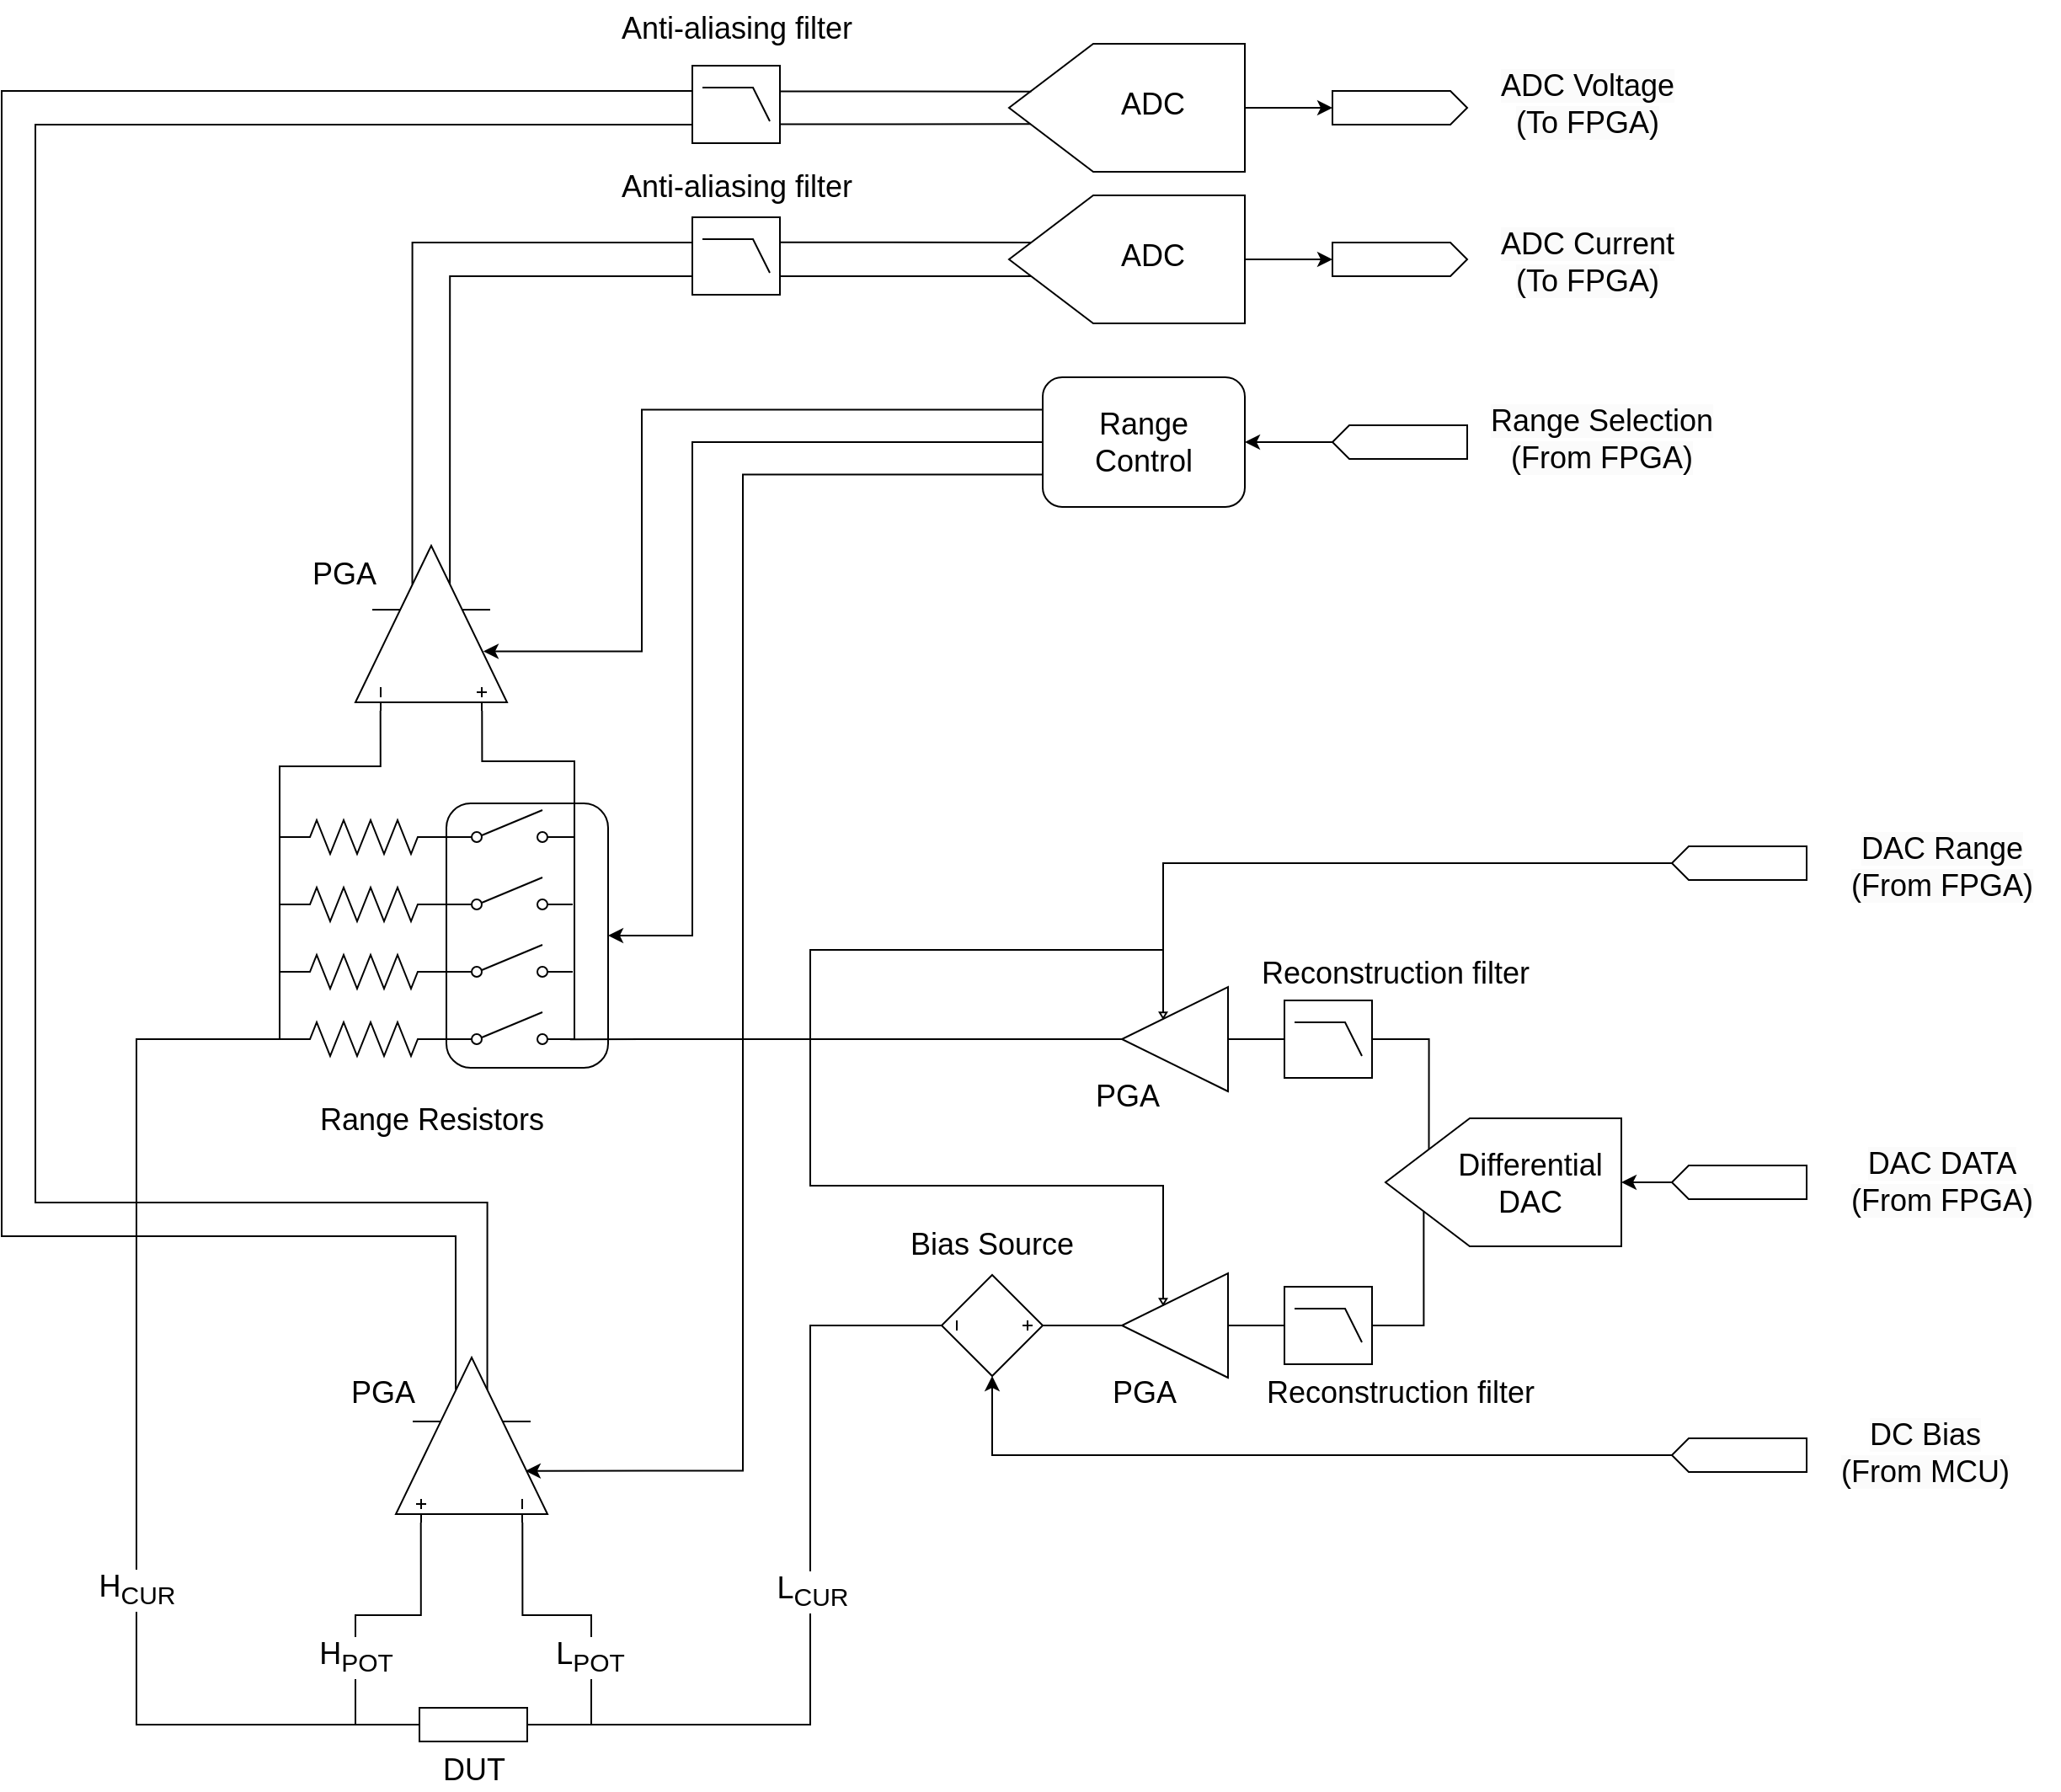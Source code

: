<mxfile version="24.8.0">
  <diagram name="Side-1" id="s_yIKlSNMNsuDeTVrUpv">
    <mxGraphModel dx="1646" dy="1595" grid="1" gridSize="10" guides="1" tooltips="1" connect="1" arrows="1" fold="1" page="1" pageScale="1" pageWidth="827" pageHeight="1169" math="0" shadow="0">
      <root>
        <mxCell id="0" />
        <mxCell id="1" parent="0" />
        <mxCell id="L4X4qG2Bdi_U11OIQOEf-2" value="" style="verticalLabelPosition=bottom;shadow=0;dashed=0;align=center;html=1;verticalAlign=top;shape=mxgraph.electrical.abstract.dac;rotation=-180;" parent="1" vertex="1">
          <mxGeometry x="761.5" y="480" width="140" height="76" as="geometry" />
        </mxCell>
        <mxCell id="L4X4qG2Bdi_U11OIQOEf-3" value="&lt;font style=&quot;font-size: 18px;&quot;&gt;Differential&lt;br&gt;DAC&lt;/font&gt;" style="text;html=1;align=center;verticalAlign=middle;resizable=0;points=[];autosize=1;strokeColor=none;fillColor=none;" parent="1" vertex="1">
          <mxGeometry x="791.5" y="488.75" width="110" height="60" as="geometry" />
        </mxCell>
        <mxCell id="L4X4qG2Bdi_U11OIQOEf-4" value="" style="verticalLabelPosition=bottom;shadow=0;dashed=0;align=center;html=1;verticalAlign=top;shape=mxgraph.electrical.logic_gates.lowpass_filter;" parent="1" vertex="1">
          <mxGeometry x="701.5" y="410" width="52" height="46" as="geometry" />
        </mxCell>
        <mxCell id="L4X4qG2Bdi_U11OIQOEf-5" value="" style="verticalLabelPosition=bottom;shadow=0;dashed=0;align=center;html=1;verticalAlign=top;shape=mxgraph.electrical.logic_gates.lowpass_filter;" parent="1" vertex="1">
          <mxGeometry x="701.5" y="580" width="52" height="46" as="geometry" />
        </mxCell>
        <mxCell id="L4X4qG2Bdi_U11OIQOEf-6" style="edgeStyle=orthogonalEdgeStyle;rounded=0;orthogonalLoop=1;jettySize=auto;html=1;entryX=0.816;entryY=0.758;entryDx=0;entryDy=0;entryPerimeter=0;endArrow=none;endFill=0;" parent="1" source="L4X4qG2Bdi_U11OIQOEf-4" target="L4X4qG2Bdi_U11OIQOEf-2" edge="1">
          <mxGeometry relative="1" as="geometry" />
        </mxCell>
        <mxCell id="L4X4qG2Bdi_U11OIQOEf-7" style="edgeStyle=orthogonalEdgeStyle;rounded=0;orthogonalLoop=1;jettySize=auto;html=1;entryX=0.838;entryY=0.273;entryDx=0;entryDy=0;entryPerimeter=0;endArrow=none;endFill=0;" parent="1" source="L4X4qG2Bdi_U11OIQOEf-5" target="L4X4qG2Bdi_U11OIQOEf-2" edge="1">
          <mxGeometry relative="1" as="geometry" />
        </mxCell>
        <mxCell id="L4X4qG2Bdi_U11OIQOEf-9" value="" style="verticalLabelPosition=bottom;shadow=0;dashed=0;align=center;html=1;verticalAlign=top;shape=mxgraph.electrical.abstract.controlled_amplifier;direction=west;" parent="1" vertex="1">
          <mxGeometry x="601.5" y="402" width="70" height="62" as="geometry" />
        </mxCell>
        <mxCell id="L4X4qG2Bdi_U11OIQOEf-14" style="edgeStyle=orthogonalEdgeStyle;rounded=0;orthogonalLoop=1;jettySize=auto;html=1;exitX=0.6;exitY=0.919;exitDx=0;exitDy=0;exitPerimeter=0;entryX=0.6;entryY=0.925;entryDx=0;entryDy=0;entryPerimeter=0;endArrow=none;endFill=0;" parent="1" source="L4X4qG2Bdi_U11OIQOEf-10" target="L4X4qG2Bdi_U11OIQOEf-9" edge="1">
          <mxGeometry relative="1" as="geometry">
            <mxPoint x="340" y="490.0" as="targetPoint" />
            <Array as="points">
              <mxPoint x="629" y="520" />
              <mxPoint x="420" y="520" />
              <mxPoint x="420" y="380" />
              <mxPoint x="629" y="380" />
            </Array>
          </mxGeometry>
        </mxCell>
        <mxCell id="L4X4qG2Bdi_U11OIQOEf-10" value="" style="verticalLabelPosition=bottom;shadow=0;dashed=0;align=center;html=1;verticalAlign=top;shape=mxgraph.electrical.abstract.controlled_amplifier;direction=west;" parent="1" vertex="1">
          <mxGeometry x="601.5" y="572" width="70" height="62" as="geometry" />
        </mxCell>
        <mxCell id="L4X4qG2Bdi_U11OIQOEf-11" style="edgeStyle=orthogonalEdgeStyle;rounded=0;orthogonalLoop=1;jettySize=auto;html=1;entryX=0;entryY=0.5;entryDx=0;entryDy=0;entryPerimeter=0;endArrow=none;endFill=0;" parent="1" source="L4X4qG2Bdi_U11OIQOEf-10" target="L4X4qG2Bdi_U11OIQOEf-5" edge="1">
          <mxGeometry relative="1" as="geometry" />
        </mxCell>
        <mxCell id="L4X4qG2Bdi_U11OIQOEf-12" style="edgeStyle=orthogonalEdgeStyle;rounded=0;orthogonalLoop=1;jettySize=auto;html=1;entryX=0;entryY=0.5;entryDx=0;entryDy=0;entryPerimeter=0;endArrow=none;endFill=0;" parent="1" source="L4X4qG2Bdi_U11OIQOEf-9" target="L4X4qG2Bdi_U11OIQOEf-4" edge="1">
          <mxGeometry relative="1" as="geometry" />
        </mxCell>
        <mxCell id="L4X4qG2Bdi_U11OIQOEf-26" style="edgeStyle=orthogonalEdgeStyle;rounded=0;orthogonalLoop=1;jettySize=auto;html=1;exitX=1;exitY=0.8;exitDx=0;exitDy=0;entryX=1;entryY=0.8;entryDx=0;entryDy=0;endArrow=none;endFill=0;" parent="1" source="L4X4qG2Bdi_U11OIQOEf-15" target="L4X4qG2Bdi_U11OIQOEf-25" edge="1">
          <mxGeometry relative="1" as="geometry">
            <Array as="points">
              <mxPoint x="280" y="313" />
              <mxPoint x="280" y="433" />
            </Array>
          </mxGeometry>
        </mxCell>
        <mxCell id="L4X4qG2Bdi_U11OIQOEf-15" value="" style="html=1;shape=mxgraph.electrical.electro-mechanical.singleSwitch;aspect=fixed;elSwitchState=off;" parent="1" vertex="1">
          <mxGeometry x="204" y="297" width="75" height="20" as="geometry" />
        </mxCell>
        <mxCell id="L4X4qG2Bdi_U11OIQOEf-16" value="" style="pointerEvents=1;verticalLabelPosition=bottom;shadow=0;dashed=0;align=center;html=1;verticalAlign=top;shape=mxgraph.electrical.resistors.resistor_2;" parent="1" vertex="1">
          <mxGeometry x="105" y="383" width="100" height="20" as="geometry" />
        </mxCell>
        <mxCell id="L4X4qG2Bdi_U11OIQOEf-17" value="" style="pointerEvents=1;verticalLabelPosition=bottom;shadow=0;dashed=0;align=center;html=1;verticalAlign=top;shape=mxgraph.electrical.resistors.resistor_2;" parent="1" vertex="1">
          <mxGeometry x="105" y="423" width="100" height="20" as="geometry" />
        </mxCell>
        <mxCell id="L4X4qG2Bdi_U11OIQOEf-18" value="" style="pointerEvents=1;verticalLabelPosition=bottom;shadow=0;dashed=0;align=center;html=1;verticalAlign=top;shape=mxgraph.electrical.resistors.resistor_2;" parent="1" vertex="1">
          <mxGeometry x="105" y="343" width="100" height="20" as="geometry" />
        </mxCell>
        <mxCell id="L4X4qG2Bdi_U11OIQOEf-19" value="" style="pointerEvents=1;verticalLabelPosition=bottom;shadow=0;dashed=0;align=center;html=1;verticalAlign=top;shape=mxgraph.electrical.resistors.resistor_2;" parent="1" vertex="1">
          <mxGeometry x="105" y="303" width="100" height="20" as="geometry" />
        </mxCell>
        <mxCell id="L4X4qG2Bdi_U11OIQOEf-21" value="" style="html=1;shape=mxgraph.electrical.electro-mechanical.singleSwitch;aspect=fixed;elSwitchState=off;" parent="1" vertex="1">
          <mxGeometry x="204" y="337" width="75" height="20" as="geometry" />
        </mxCell>
        <mxCell id="L4X4qG2Bdi_U11OIQOEf-24" value="" style="html=1;shape=mxgraph.electrical.electro-mechanical.singleSwitch;aspect=fixed;elSwitchState=off;" parent="1" vertex="1">
          <mxGeometry x="204" y="377" width="75" height="20" as="geometry" />
        </mxCell>
        <mxCell id="L4X4qG2Bdi_U11OIQOEf-25" value="" style="html=1;shape=mxgraph.electrical.electro-mechanical.singleSwitch;aspect=fixed;elSwitchState=off;" parent="1" vertex="1">
          <mxGeometry x="204" y="417" width="75" height="20" as="geometry" />
        </mxCell>
        <mxCell id="L4X4qG2Bdi_U11OIQOEf-31" style="edgeStyle=orthogonalEdgeStyle;rounded=0;orthogonalLoop=1;jettySize=auto;html=1;exitX=0;exitY=0.5;exitDx=0;exitDy=0;exitPerimeter=0;entryX=0;entryY=0.5;entryDx=0;entryDy=0;entryPerimeter=0;endArrow=none;endFill=0;" parent="1" source="L4X4qG2Bdi_U11OIQOEf-19" target="L4X4qG2Bdi_U11OIQOEf-17" edge="1">
          <mxGeometry relative="1" as="geometry">
            <Array as="points">
              <mxPoint x="105" y="373" />
              <mxPoint x="105" y="373" />
            </Array>
          </mxGeometry>
        </mxCell>
        <mxCell id="L4X4qG2Bdi_U11OIQOEf-33" style="edgeStyle=orthogonalEdgeStyle;rounded=0;orthogonalLoop=1;jettySize=auto;html=1;entryX=0.979;entryY=0.804;entryDx=0;entryDy=0;entryPerimeter=0;endArrow=none;endFill=0;" parent="1" source="L4X4qG2Bdi_U11OIQOEf-9" target="L4X4qG2Bdi_U11OIQOEf-25" edge="1">
          <mxGeometry relative="1" as="geometry" />
        </mxCell>
        <mxCell id="L4X4qG2Bdi_U11OIQOEf-35" style="edgeStyle=orthogonalEdgeStyle;rounded=0;orthogonalLoop=1;jettySize=auto;html=1;exitX=0;exitY=0.835;exitDx=0;exitDy=0;exitPerimeter=0;entryX=1;entryY=0.8;entryDx=0;entryDy=0;endArrow=none;endFill=0;" parent="1" source="L4X4qG2Bdi_U11OIQOEf-34" target="L4X4qG2Bdi_U11OIQOEf-15" edge="1">
          <mxGeometry relative="1" as="geometry">
            <Array as="points">
              <mxPoint x="225" y="268" />
              <mxPoint x="280" y="268" />
              <mxPoint x="280" y="313" />
            </Array>
          </mxGeometry>
        </mxCell>
        <mxCell id="L4X4qG2Bdi_U11OIQOEf-34" value="" style="verticalLabelPosition=bottom;shadow=0;dashed=0;align=center;html=1;verticalAlign=top;shape=mxgraph.electrical.abstract.operational_amp_1;direction=north;" parent="1" vertex="1">
          <mxGeometry x="150" y="140" width="90" height="98" as="geometry" />
        </mxCell>
        <mxCell id="L4X4qG2Bdi_U11OIQOEf-36" style="edgeStyle=orthogonalEdgeStyle;rounded=0;orthogonalLoop=1;jettySize=auto;html=1;exitX=0;exitY=0.165;exitDx=0;exitDy=0;exitPerimeter=0;entryX=0;entryY=0.5;entryDx=0;entryDy=0;entryPerimeter=0;endArrow=none;endFill=0;" parent="1" source="L4X4qG2Bdi_U11OIQOEf-34" target="L4X4qG2Bdi_U11OIQOEf-19" edge="1">
          <mxGeometry relative="1" as="geometry">
            <Array as="points">
              <mxPoint x="165" y="271" />
              <mxPoint x="105" y="271" />
            </Array>
          </mxGeometry>
        </mxCell>
        <mxCell id="L4X4qG2Bdi_U11OIQOEf-39" value="&lt;font style=&quot;font-size: 18px;&quot;&gt;DUT&lt;/font&gt;" style="pointerEvents=1;verticalLabelPosition=bottom;shadow=0;dashed=0;align=center;html=1;verticalAlign=top;shape=mxgraph.electrical.resistors.resistor_1;" parent="1" vertex="1">
          <mxGeometry x="170" y="830" width="100" height="20" as="geometry" />
        </mxCell>
        <mxCell id="L4X4qG2Bdi_U11OIQOEf-40" style="edgeStyle=orthogonalEdgeStyle;rounded=0;orthogonalLoop=1;jettySize=auto;html=1;entryX=1;entryY=0.5;entryDx=0;entryDy=0;entryPerimeter=0;endArrow=none;endFill=0;exitX=0.5;exitY=1;exitDx=0;exitDy=0;exitPerimeter=0;" parent="1" source="L4X4qG2Bdi_U11OIQOEf-84" target="L4X4qG2Bdi_U11OIQOEf-39" edge="1">
          <mxGeometry relative="1" as="geometry">
            <mxPoint x="430" y="603" as="sourcePoint" />
            <Array as="points">
              <mxPoint x="420" y="603" />
              <mxPoint x="420" y="840" />
            </Array>
          </mxGeometry>
        </mxCell>
        <mxCell id="L4X4qG2Bdi_U11OIQOEf-42" value="&lt;font style=&quot;font-size: 18px;&quot;&gt;L&lt;sub&gt;CUR&lt;/sub&gt;&lt;/font&gt;" style="edgeLabel;html=1;align=center;verticalAlign=middle;resizable=0;points=[];" parent="L4X4qG2Bdi_U11OIQOEf-40" vertex="1" connectable="0">
          <mxGeometry x="-0.185" y="1" relative="1" as="geometry">
            <mxPoint y="46" as="offset" />
          </mxGeometry>
        </mxCell>
        <mxCell id="L4X4qG2Bdi_U11OIQOEf-41" style="edgeStyle=orthogonalEdgeStyle;rounded=0;orthogonalLoop=1;jettySize=auto;html=1;entryX=0;entryY=0.5;entryDx=0;entryDy=0;entryPerimeter=0;endArrow=none;endFill=0;" parent="1" source="L4X4qG2Bdi_U11OIQOEf-17" target="L4X4qG2Bdi_U11OIQOEf-39" edge="1">
          <mxGeometry relative="1" as="geometry">
            <Array as="points">
              <mxPoint x="20" y="433" />
              <mxPoint x="20" y="840" />
            </Array>
          </mxGeometry>
        </mxCell>
        <mxCell id="L4X4qG2Bdi_U11OIQOEf-43" value="&lt;font style=&quot;font-size: 18px;&quot;&gt;H&lt;sub&gt;CUR&lt;/sub&gt;&lt;/font&gt;" style="edgeLabel;html=1;align=center;verticalAlign=middle;resizable=0;points=[];" parent="L4X4qG2Bdi_U11OIQOEf-41" vertex="1" connectable="0">
          <mxGeometry x="0.053" relative="1" as="geometry">
            <mxPoint y="74" as="offset" />
          </mxGeometry>
        </mxCell>
        <mxCell id="RZElUII5Cmr6FqrbFvTH-21" style="edgeStyle=orthogonalEdgeStyle;rounded=0;orthogonalLoop=1;jettySize=auto;html=1;exitX=0.804;exitY=0.397;exitDx=0;exitDy=0;exitPerimeter=0;entryX=0;entryY=0.761;entryDx=0;entryDy=0;entryPerimeter=0;endArrow=none;endFill=0;" edge="1" parent="1" source="L4X4qG2Bdi_U11OIQOEf-44" target="RZElUII5Cmr6FqrbFvTH-5">
          <mxGeometry relative="1" as="geometry">
            <mxPoint x="230" y="580" as="targetPoint" />
            <mxPoint x="230.002" y="622" as="sourcePoint" />
            <Array as="points">
              <mxPoint x="228" y="530" />
              <mxPoint x="-40" y="530" />
              <mxPoint x="-40" y="-110" />
            </Array>
          </mxGeometry>
        </mxCell>
        <mxCell id="L4X4qG2Bdi_U11OIQOEf-44" value="" style="verticalLabelPosition=bottom;shadow=0;dashed=0;align=center;html=1;verticalAlign=top;shape=mxgraph.electrical.abstract.operational_amp_1;direction=east;rotation=-90;flipV=1;" parent="1" vertex="1">
          <mxGeometry x="170" y="626" width="98" height="90" as="geometry" />
        </mxCell>
        <mxCell id="L4X4qG2Bdi_U11OIQOEf-45" style="edgeStyle=orthogonalEdgeStyle;rounded=0;orthogonalLoop=1;jettySize=auto;html=1;exitX=0;exitY=0.165;exitDx=0;exitDy=0;exitPerimeter=0;entryX=1;entryY=0.5;entryDx=0;entryDy=0;entryPerimeter=0;endArrow=none;endFill=0;" parent="1" source="L4X4qG2Bdi_U11OIQOEf-44" target="L4X4qG2Bdi_U11OIQOEf-39" edge="1">
          <mxGeometry relative="1" as="geometry" />
        </mxCell>
        <mxCell id="L4X4qG2Bdi_U11OIQOEf-47" value="&lt;font style=&quot;font-size: 18px;&quot;&gt;L&lt;sub&gt;POT&lt;/sub&gt;&lt;/font&gt;" style="edgeLabel;html=1;align=center;verticalAlign=middle;resizable=0;points=[];" parent="L4X4qG2Bdi_U11OIQOEf-45" vertex="1" connectable="0">
          <mxGeometry x="0.409" y="-1" relative="1" as="geometry">
            <mxPoint y="-7" as="offset" />
          </mxGeometry>
        </mxCell>
        <mxCell id="L4X4qG2Bdi_U11OIQOEf-46" style="edgeStyle=orthogonalEdgeStyle;rounded=0;orthogonalLoop=1;jettySize=auto;html=1;exitX=0;exitY=0.835;exitDx=0;exitDy=0;exitPerimeter=0;entryX=0;entryY=0.5;entryDx=0;entryDy=0;entryPerimeter=0;endArrow=none;endFill=0;" parent="1" source="L4X4qG2Bdi_U11OIQOEf-44" target="L4X4qG2Bdi_U11OIQOEf-39" edge="1">
          <mxGeometry relative="1" as="geometry" />
        </mxCell>
        <mxCell id="L4X4qG2Bdi_U11OIQOEf-49" value="&lt;font style=&quot;font-size: 18px;&quot;&gt;H&lt;sub&gt;POT&lt;/sub&gt;&lt;/font&gt;" style="edgeLabel;html=1;align=center;verticalAlign=middle;resizable=0;points=[];" parent="L4X4qG2Bdi_U11OIQOEf-46" vertex="1" connectable="0">
          <mxGeometry x="0.364" y="-1" relative="1" as="geometry">
            <mxPoint x="1" y="-3" as="offset" />
          </mxGeometry>
        </mxCell>
        <mxCell id="L4X4qG2Bdi_U11OIQOEf-51" style="edgeStyle=orthogonalEdgeStyle;rounded=0;orthogonalLoop=1;jettySize=auto;html=1;entryX=0.6;entryY=0.95;entryDx=0;entryDy=0;entryPerimeter=0;endArrow=none;endFill=0;exitX=0.5;exitY=1;exitDx=0;exitDy=0;" parent="1" source="L4X4qG2Bdi_U11OIQOEf-81" target="L4X4qG2Bdi_U11OIQOEf-9" edge="1">
          <mxGeometry relative="1" as="geometry">
            <mxPoint x="621.5" y="390" as="targetPoint" />
            <mxPoint x="629.5" y="317" as="sourcePoint" />
          </mxGeometry>
        </mxCell>
        <mxCell id="L4X4qG2Bdi_U11OIQOEf-73" style="edgeStyle=orthogonalEdgeStyle;rounded=0;orthogonalLoop=1;jettySize=auto;html=1;entryX=0.5;entryY=0;entryDx=0;entryDy=0;" parent="1" source="L4X4qG2Bdi_U11OIQOEf-53" target="L4X4qG2Bdi_U11OIQOEf-71" edge="1">
          <mxGeometry relative="1" as="geometry" />
        </mxCell>
        <mxCell id="L4X4qG2Bdi_U11OIQOEf-53" value="" style="verticalLabelPosition=bottom;shadow=0;dashed=0;align=center;html=1;verticalAlign=top;shape=mxgraph.electrical.abstract.dac;rotation=-180;" parent="1" vertex="1">
          <mxGeometry x="538" y="-68" width="140" height="76" as="geometry" />
        </mxCell>
        <mxCell id="L4X4qG2Bdi_U11OIQOEf-74" style="edgeStyle=orthogonalEdgeStyle;rounded=0;orthogonalLoop=1;jettySize=auto;html=1;entryX=0.5;entryY=0;entryDx=0;entryDy=0;" parent="1" source="L4X4qG2Bdi_U11OIQOEf-56" target="L4X4qG2Bdi_U11OIQOEf-72" edge="1">
          <mxGeometry relative="1" as="geometry" />
        </mxCell>
        <mxCell id="L4X4qG2Bdi_U11OIQOEf-56" value="" style="verticalLabelPosition=bottom;shadow=0;dashed=0;align=center;html=1;verticalAlign=top;shape=mxgraph.electrical.abstract.dac;rotation=-180;" parent="1" vertex="1">
          <mxGeometry x="538" y="-158" width="140" height="76" as="geometry" />
        </mxCell>
        <mxCell id="L4X4qG2Bdi_U11OIQOEf-57" value="" style="rounded=1;whiteSpace=wrap;html=1;direction=south;fillColor=none;" parent="1" vertex="1">
          <mxGeometry x="204" y="293" width="96" height="157" as="geometry" />
        </mxCell>
        <mxCell id="L4X4qG2Bdi_U11OIQOEf-59" style="edgeStyle=orthogonalEdgeStyle;rounded=0;orthogonalLoop=1;jettySize=auto;html=1;endArrow=none;endFill=0;exitX=0.805;exitY=0.605;exitDx=0;exitDy=0;exitPerimeter=0;entryX=0;entryY=0.326;entryDx=0;entryDy=0;entryPerimeter=0;" parent="1" source="L4X4qG2Bdi_U11OIQOEf-44" target="RZElUII5Cmr6FqrbFvTH-5" edge="1">
          <mxGeometry relative="1" as="geometry">
            <Array as="points">
              <mxPoint x="210" y="550" />
              <mxPoint x="-60" y="550" />
              <mxPoint x="-60" y="-130" />
            </Array>
            <mxPoint x="200" y="620" as="sourcePoint" />
            <mxPoint x="320" y="-130" as="targetPoint" />
          </mxGeometry>
        </mxCell>
        <mxCell id="L4X4qG2Bdi_U11OIQOEf-60" value="&lt;span style=&quot;font-size: 18px;&quot;&gt;ADC&lt;/span&gt;" style="text;html=1;align=center;verticalAlign=middle;resizable=0;points=[];autosize=1;strokeColor=none;fillColor=none;" parent="1" vertex="1">
          <mxGeometry x="593" y="-142" width="60" height="40" as="geometry" />
        </mxCell>
        <mxCell id="L4X4qG2Bdi_U11OIQOEf-61" value="&lt;span style=&quot;font-size: 18px;&quot;&gt;ADC&lt;/span&gt;" style="text;html=1;align=center;verticalAlign=middle;resizable=0;points=[];autosize=1;strokeColor=none;fillColor=none;" parent="1" vertex="1">
          <mxGeometry x="593" y="-52" width="60" height="40" as="geometry" />
        </mxCell>
        <mxCell id="L4X4qG2Bdi_U11OIQOEf-63" style="edgeStyle=orthogonalEdgeStyle;rounded=0;orthogonalLoop=1;jettySize=auto;html=1;entryX=0.36;entryY=0.844;entryDx=0;entryDy=0;exitX=0;exitY=0.25;exitDx=0;exitDy=0;entryPerimeter=0;" parent="1" source="L4X4qG2Bdi_U11OIQOEf-62" target="L4X4qG2Bdi_U11OIQOEf-34" edge="1">
          <mxGeometry relative="1" as="geometry">
            <Array as="points">
              <mxPoint x="320" y="59" />
              <mxPoint x="320" y="203" />
            </Array>
          </mxGeometry>
        </mxCell>
        <mxCell id="L4X4qG2Bdi_U11OIQOEf-65" style="edgeStyle=orthogonalEdgeStyle;rounded=0;orthogonalLoop=1;jettySize=auto;html=1;exitX=0;exitY=0.5;exitDx=0;exitDy=0;entryX=0.5;entryY=0;entryDx=0;entryDy=0;" parent="1" source="L4X4qG2Bdi_U11OIQOEf-62" target="L4X4qG2Bdi_U11OIQOEf-57" edge="1">
          <mxGeometry relative="1" as="geometry">
            <Array as="points">
              <mxPoint x="350" y="78" />
              <mxPoint x="350" y="372" />
            </Array>
          </mxGeometry>
        </mxCell>
        <mxCell id="L4X4qG2Bdi_U11OIQOEf-66" style="edgeStyle=orthogonalEdgeStyle;rounded=0;orthogonalLoop=1;jettySize=auto;html=1;exitX=0;exitY=0.75;exitDx=0;exitDy=0;entryX=0.313;entryY=0.145;entryDx=0;entryDy=0;entryPerimeter=0;" parent="1" source="L4X4qG2Bdi_U11OIQOEf-62" target="L4X4qG2Bdi_U11OIQOEf-44" edge="1">
          <mxGeometry relative="1" as="geometry">
            <mxPoint x="340" y="510" as="targetPoint" />
            <Array as="points">
              <mxPoint x="380" y="98" />
              <mxPoint x="380" y="689" />
            </Array>
          </mxGeometry>
        </mxCell>
        <mxCell id="L4X4qG2Bdi_U11OIQOEf-62" value="&lt;span style=&quot;font-size: 18px;&quot;&gt;Range&lt;br&gt;Control&lt;/span&gt;" style="rounded=1;whiteSpace=wrap;html=1;" parent="1" vertex="1">
          <mxGeometry x="558" y="40" width="120" height="77" as="geometry" />
        </mxCell>
        <mxCell id="L4X4qG2Bdi_U11OIQOEf-70" style="edgeStyle=orthogonalEdgeStyle;rounded=0;orthogonalLoop=1;jettySize=auto;html=1;entryX=1;entryY=0.5;entryDx=0;entryDy=0;" parent="1" source="L4X4qG2Bdi_U11OIQOEf-67" target="L4X4qG2Bdi_U11OIQOEf-62" edge="1">
          <mxGeometry relative="1" as="geometry" />
        </mxCell>
        <mxCell id="L4X4qG2Bdi_U11OIQOEf-67" value="" style="shape=offPageConnector;whiteSpace=wrap;html=1;direction=north;size=0.125;rotation=-180;" parent="1" vertex="1">
          <mxGeometry x="730" y="68.5" width="80" height="20" as="geometry" />
        </mxCell>
        <mxCell id="L4X4qG2Bdi_U11OIQOEf-69" value="&lt;span style=&quot;color: rgb(0, 0, 0); font-family: Helvetica; font-size: 18px; font-style: normal; font-variant-ligatures: normal; font-variant-caps: normal; font-weight: 400; letter-spacing: normal; orphans: 2; text-indent: 0px; text-transform: none; widows: 2; word-spacing: 0px; -webkit-text-stroke-width: 0px; white-space: nowrap; background-color: rgb(251, 251, 251); text-decoration-thickness: initial; text-decoration-style: initial; text-decoration-color: initial; float: none; display: inline !important;&quot;&gt;Range Selection&lt;br&gt;(From FPGA)&lt;/span&gt;" style="text;whiteSpace=wrap;html=1;align=center;" parent="1" vertex="1">
          <mxGeometry x="820" y="49.25" width="140" height="58.5" as="geometry" />
        </mxCell>
        <mxCell id="L4X4qG2Bdi_U11OIQOEf-71" value="" style="shape=offPageConnector;whiteSpace=wrap;html=1;direction=north;size=0.125;rotation=0;" parent="1" vertex="1">
          <mxGeometry x="730" y="-40" width="80" height="20" as="geometry" />
        </mxCell>
        <mxCell id="L4X4qG2Bdi_U11OIQOEf-72" value="" style="shape=offPageConnector;whiteSpace=wrap;html=1;direction=north;size=0.125;rotation=0;" parent="1" vertex="1">
          <mxGeometry x="730" y="-130" width="80" height="20" as="geometry" />
        </mxCell>
        <mxCell id="L4X4qG2Bdi_U11OIQOEf-75" value="&lt;span style=&quot;color: rgb(0, 0, 0); font-family: Helvetica; font-size: 18px; font-style: normal; font-variant-ligatures: normal; font-variant-caps: normal; font-weight: 400; letter-spacing: normal; orphans: 2; text-indent: 0px; text-transform: none; widows: 2; word-spacing: 0px; -webkit-text-stroke-width: 0px; white-space: nowrap; background-color: rgb(251, 251, 251); text-decoration-thickness: initial; text-decoration-style: initial; text-decoration-color: initial; float: none; display: inline !important;&quot;&gt;ADC Voltage&lt;br&gt;(To FPGA)&lt;/span&gt;" style="text;whiteSpace=wrap;html=1;align=center;" parent="1" vertex="1">
          <mxGeometry x="820" y="-150" width="123" height="56" as="geometry" />
        </mxCell>
        <mxCell id="L4X4qG2Bdi_U11OIQOEf-76" value="&lt;span style=&quot;color: rgb(0, 0, 0); font-family: Helvetica; font-size: 18px; font-style: normal; font-variant-ligatures: normal; font-variant-caps: normal; font-weight: 400; letter-spacing: normal; orphans: 2; text-indent: 0px; text-transform: none; widows: 2; word-spacing: 0px; -webkit-text-stroke-width: 0px; white-space: nowrap; background-color: rgb(251, 251, 251); text-decoration-thickness: initial; text-decoration-style: initial; text-decoration-color: initial; float: none; display: inline !important;&quot;&gt;ADC Current&lt;br&gt;(To FPGA)&lt;/span&gt;" style="text;whiteSpace=wrap;html=1;align=center;" parent="1" vertex="1">
          <mxGeometry x="820" y="-56" width="123" height="56" as="geometry" />
        </mxCell>
        <mxCell id="L4X4qG2Bdi_U11OIQOEf-77" value="" style="shape=offPageConnector;whiteSpace=wrap;html=1;direction=north;size=0.125;rotation=-180;" parent="1" vertex="1">
          <mxGeometry x="931.5" y="508" width="80" height="20" as="geometry" />
        </mxCell>
        <mxCell id="L4X4qG2Bdi_U11OIQOEf-78" value="&lt;span style=&quot;color: rgb(0, 0, 0); font-family: Helvetica; font-size: 18px; font-style: normal; font-variant-ligatures: normal; font-variant-caps: normal; font-weight: 400; letter-spacing: normal; orphans: 2; text-indent: 0px; text-transform: none; widows: 2; word-spacing: 0px; -webkit-text-stroke-width: 0px; white-space: nowrap; background-color: rgb(251, 251, 251); text-decoration-thickness: initial; text-decoration-style: initial; text-decoration-color: initial; float: none; display: inline !important;&quot;&gt;DAC DATA&lt;br&gt;(From FPGA)&lt;/span&gt;" style="text;whiteSpace=wrap;html=1;align=center;" parent="1" vertex="1">
          <mxGeometry x="1021.5" y="489.5" width="140" height="58.5" as="geometry" />
        </mxCell>
        <mxCell id="L4X4qG2Bdi_U11OIQOEf-80" style="edgeStyle=orthogonalEdgeStyle;rounded=0;orthogonalLoop=1;jettySize=auto;html=1;entryX=0;entryY=0.5;entryDx=0;entryDy=0;entryPerimeter=0;" parent="1" source="L4X4qG2Bdi_U11OIQOEf-77" target="L4X4qG2Bdi_U11OIQOEf-2" edge="1">
          <mxGeometry relative="1" as="geometry" />
        </mxCell>
        <mxCell id="L4X4qG2Bdi_U11OIQOEf-81" value="" style="shape=offPageConnector;whiteSpace=wrap;html=1;direction=north;size=0.125;rotation=-180;" parent="1" vertex="1">
          <mxGeometry x="931.5" y="318.5" width="80" height="20" as="geometry" />
        </mxCell>
        <mxCell id="L4X4qG2Bdi_U11OIQOEf-82" value="&lt;span style=&quot;color: rgb(0, 0, 0); font-family: Helvetica; font-size: 18px; font-style: normal; font-variant-ligatures: normal; font-variant-caps: normal; font-weight: 400; letter-spacing: normal; orphans: 2; text-indent: 0px; text-transform: none; widows: 2; word-spacing: 0px; -webkit-text-stroke-width: 0px; white-space: nowrap; background-color: rgb(251, 251, 251); text-decoration-thickness: initial; text-decoration-style: initial; text-decoration-color: initial; float: none; display: inline !important;&quot;&gt;DAC Range&lt;br&gt;(From FPGA)&lt;/span&gt;" style="text;whiteSpace=wrap;html=1;align=center;" parent="1" vertex="1">
          <mxGeometry x="1021.5" y="303" width="140" height="58.5" as="geometry" />
        </mxCell>
        <mxCell id="L4X4qG2Bdi_U11OIQOEf-84" value="" style="pointerEvents=1;verticalLabelPosition=bottom;shadow=0;dashed=0;align=center;html=1;verticalAlign=top;shape=mxgraph.electrical.signal_sources.source;aspect=fixed;points=[[0.5,0,0],[1,0.5,0],[0.5,1,0],[0,0.5,0]];elSourceType=dependent;elSignalType=dc3;rotation=90;" parent="1" vertex="1">
          <mxGeometry x="498" y="573" width="60" height="60" as="geometry" />
        </mxCell>
        <mxCell id="L4X4qG2Bdi_U11OIQOEf-85" style="edgeStyle=orthogonalEdgeStyle;rounded=0;orthogonalLoop=1;jettySize=auto;html=1;exitX=0.5;exitY=0;exitDx=0;exitDy=0;exitPerimeter=0;entryX=1;entryY=0.5;entryDx=0;entryDy=0;entryPerimeter=0;endArrow=none;endFill=0;" parent="1" source="L4X4qG2Bdi_U11OIQOEf-84" target="L4X4qG2Bdi_U11OIQOEf-10" edge="1">
          <mxGeometry relative="1" as="geometry" />
        </mxCell>
        <mxCell id="L4X4qG2Bdi_U11OIQOEf-86" value="" style="shape=offPageConnector;whiteSpace=wrap;html=1;direction=north;size=0.125;rotation=-180;" parent="1" vertex="1">
          <mxGeometry x="931.5" y="670" width="80" height="20" as="geometry" />
        </mxCell>
        <mxCell id="L4X4qG2Bdi_U11OIQOEf-87" value="&lt;span style=&quot;color: rgb(0, 0, 0); font-family: Helvetica; font-size: 18px; font-style: normal; font-variant-ligatures: normal; font-variant-caps: normal; font-weight: 400; letter-spacing: normal; orphans: 2; text-indent: 0px; text-transform: none; widows: 2; word-spacing: 0px; -webkit-text-stroke-width: 0px; white-space: nowrap; background-color: rgb(251, 251, 251); text-decoration-thickness: initial; text-decoration-style: initial; text-decoration-color: initial; float: none; display: inline !important;&quot;&gt;DC Bias&lt;br&gt;(From MCU)&lt;/span&gt;" style="text;whiteSpace=wrap;html=1;align=center;" parent="1" vertex="1">
          <mxGeometry x="1011.5" y="650.75" width="140" height="58.5" as="geometry" />
        </mxCell>
        <mxCell id="L4X4qG2Bdi_U11OIQOEf-88" style="edgeStyle=orthogonalEdgeStyle;rounded=0;orthogonalLoop=1;jettySize=auto;html=1;entryX=1;entryY=0.5;entryDx=0;entryDy=0;entryPerimeter=0;" parent="1" source="L4X4qG2Bdi_U11OIQOEf-86" target="L4X4qG2Bdi_U11OIQOEf-84" edge="1">
          <mxGeometry relative="1" as="geometry" />
        </mxCell>
        <mxCell id="L4X4qG2Bdi_U11OIQOEf-90" value="&lt;span style=&quot;font-size: 18px; text-wrap-mode: nowrap;&quot;&gt;Bias Source&lt;/span&gt;" style="text;whiteSpace=wrap;html=1;align=center;" parent="1" vertex="1">
          <mxGeometry x="458" y="538" width="140" height="34" as="geometry" />
        </mxCell>
        <mxCell id="L4X4qG2Bdi_U11OIQOEf-91" value="&lt;span style=&quot;font-size: 18px; text-wrap-mode: nowrap;&quot;&gt;PGA&lt;/span&gt;" style="text;whiteSpace=wrap;html=1;align=center;" parent="1" vertex="1">
          <mxGeometry x="579.75" y="626" width="76.5" height="34" as="geometry" />
        </mxCell>
        <mxCell id="L4X4qG2Bdi_U11OIQOEf-92" value="&lt;span style=&quot;font-size: 18px; text-wrap-mode: nowrap;&quot;&gt;PGA&lt;/span&gt;" style="text;whiteSpace=wrap;html=1;align=center;" parent="1" vertex="1">
          <mxGeometry x="569.75" y="450" width="76.5" height="34" as="geometry" />
        </mxCell>
        <mxCell id="RZElUII5Cmr6FqrbFvTH-1" value="&lt;span style=&quot;font-size: 18px; text-wrap-mode: nowrap;&quot;&gt;Reconstruction filter&lt;/span&gt;" style="text;whiteSpace=wrap;html=1;align=center;" vertex="1" parent="1">
          <mxGeometry x="680.75" y="626" width="178.5" height="34" as="geometry" />
        </mxCell>
        <mxCell id="RZElUII5Cmr6FqrbFvTH-2" value="&lt;span style=&quot;font-size: 18px; text-wrap-mode: nowrap;&quot;&gt;Reconstruction filter&lt;/span&gt;" style="text;whiteSpace=wrap;html=1;align=center;" vertex="1" parent="1">
          <mxGeometry x="678" y="377" width="178.5" height="34" as="geometry" />
        </mxCell>
        <mxCell id="RZElUII5Cmr6FqrbFvTH-3" value="&lt;span style=&quot;font-size: 18px; text-wrap-mode: nowrap;&quot;&gt;Range Resistors&lt;/span&gt;" style="text;whiteSpace=wrap;html=1;align=center;" vertex="1" parent="1">
          <mxGeometry x="105.75" y="464" width="178.5" height="34" as="geometry" />
        </mxCell>
        <mxCell id="RZElUII5Cmr6FqrbFvTH-5" value="" style="verticalLabelPosition=bottom;shadow=0;dashed=0;align=center;html=1;verticalAlign=top;shape=mxgraph.electrical.logic_gates.lowpass_filter;" vertex="1" parent="1">
          <mxGeometry x="350" y="-145" width="52" height="46" as="geometry" />
        </mxCell>
        <mxCell id="RZElUII5Cmr6FqrbFvTH-17" style="edgeStyle=orthogonalEdgeStyle;rounded=0;orthogonalLoop=1;jettySize=auto;html=1;exitX=0;exitY=0.761;exitDx=0;exitDy=0;exitPerimeter=0;entryX=0.768;entryY=0.623;entryDx=0;entryDy=0;entryPerimeter=0;endArrow=none;endFill=0;" edge="1" parent="1" source="RZElUII5Cmr6FqrbFvTH-8" target="L4X4qG2Bdi_U11OIQOEf-34">
          <mxGeometry relative="1" as="geometry">
            <mxPoint x="320" as="targetPoint" />
          </mxGeometry>
        </mxCell>
        <mxCell id="RZElUII5Cmr6FqrbFvTH-19" style="edgeStyle=orthogonalEdgeStyle;rounded=0;orthogonalLoop=1;jettySize=auto;html=1;exitX=1.003;exitY=0.761;exitDx=0;exitDy=0;exitPerimeter=0;entryX=0.907;entryY=0.368;entryDx=0;entryDy=0;entryPerimeter=0;endArrow=none;endFill=0;" edge="1" parent="1" source="RZElUII5Cmr6FqrbFvTH-8" target="L4X4qG2Bdi_U11OIQOEf-53">
          <mxGeometry relative="1" as="geometry">
            <mxPoint x="510" y="-20" as="targetPoint" />
          </mxGeometry>
        </mxCell>
        <mxCell id="RZElUII5Cmr6FqrbFvTH-8" value="" style="verticalLabelPosition=bottom;shadow=0;dashed=0;align=center;html=1;verticalAlign=top;shape=mxgraph.electrical.logic_gates.lowpass_filter;" vertex="1" parent="1">
          <mxGeometry x="350" y="-55" width="52" height="46" as="geometry" />
        </mxCell>
        <mxCell id="RZElUII5Cmr6FqrbFvTH-12" value="&lt;span style=&quot;font-size: 18px; text-wrap-mode: nowrap;&quot;&gt;Anti-aliasing filter&lt;/span&gt;" style="text;whiteSpace=wrap;html=1;align=center;" vertex="1" parent="1">
          <mxGeometry x="286.75" y="-184" width="178.5" height="34" as="geometry" />
        </mxCell>
        <mxCell id="RZElUII5Cmr6FqrbFvTH-13" value="&lt;span style=&quot;font-size: 18px; text-wrap-mode: nowrap;&quot;&gt;Anti-aliasing filter&lt;/span&gt;" style="text;whiteSpace=wrap;html=1;align=center;" vertex="1" parent="1">
          <mxGeometry x="286.75" y="-90" width="178.5" height="34" as="geometry" />
        </mxCell>
        <mxCell id="RZElUII5Cmr6FqrbFvTH-14" value="&lt;span style=&quot;font-size: 18px; text-wrap-mode: nowrap;&quot;&gt;PGA&lt;/span&gt;" style="text;whiteSpace=wrap;html=1;align=center;" vertex="1" parent="1">
          <mxGeometry x="105" y="140" width="76.5" height="34" as="geometry" />
        </mxCell>
        <mxCell id="RZElUII5Cmr6FqrbFvTH-15" value="&lt;span style=&quot;font-size: 18px; text-wrap-mode: nowrap;&quot;&gt;PGA&lt;/span&gt;" style="text;whiteSpace=wrap;html=1;align=center;" vertex="1" parent="1">
          <mxGeometry x="127.5" y="626" width="76.5" height="34" as="geometry" />
        </mxCell>
        <mxCell id="RZElUII5Cmr6FqrbFvTH-16" style="edgeStyle=orthogonalEdgeStyle;rounded=0;orthogonalLoop=1;jettySize=auto;html=1;entryX=0.766;entryY=0.375;entryDx=0;entryDy=0;entryPerimeter=0;exitX=0;exitY=0.326;exitDx=0;exitDy=0;exitPerimeter=0;endArrow=none;endFill=0;" edge="1" parent="1" source="RZElUII5Cmr6FqrbFvTH-8" target="L4X4qG2Bdi_U11OIQOEf-34">
          <mxGeometry relative="1" as="geometry">
            <mxPoint x="340" y="-40" as="sourcePoint" />
          </mxGeometry>
        </mxCell>
        <mxCell id="RZElUII5Cmr6FqrbFvTH-18" style="edgeStyle=orthogonalEdgeStyle;rounded=0;orthogonalLoop=1;jettySize=auto;html=1;exitX=0.991;exitY=0.323;exitDx=0;exitDy=0;exitPerimeter=0;entryX=0.906;entryY=0.631;entryDx=0;entryDy=0;entryPerimeter=0;endArrow=none;endFill=0;" edge="1" parent="1" source="RZElUII5Cmr6FqrbFvTH-8" target="L4X4qG2Bdi_U11OIQOEf-53">
          <mxGeometry relative="1" as="geometry">
            <mxPoint x="530" y="-50" as="targetPoint" />
          </mxGeometry>
        </mxCell>
        <mxCell id="RZElUII5Cmr6FqrbFvTH-23" style="edgeStyle=orthogonalEdgeStyle;rounded=0;orthogonalLoop=1;jettySize=auto;html=1;entryX=0.906;entryY=0.627;entryDx=0;entryDy=0;entryPerimeter=0;endArrow=none;endFill=0;" edge="1" parent="1" source="RZElUII5Cmr6FqrbFvTH-5" target="L4X4qG2Bdi_U11OIQOEf-56">
          <mxGeometry relative="1" as="geometry">
            <Array as="points">
              <mxPoint x="470" y="-130" />
            </Array>
          </mxGeometry>
        </mxCell>
        <mxCell id="RZElUII5Cmr6FqrbFvTH-24" style="edgeStyle=orthogonalEdgeStyle;rounded=0;orthogonalLoop=1;jettySize=auto;html=1;entryX=0.91;entryY=0.373;entryDx=0;entryDy=0;entryPerimeter=0;endArrow=none;endFill=0;" edge="1" parent="1" source="RZElUII5Cmr6FqrbFvTH-5" target="L4X4qG2Bdi_U11OIQOEf-56">
          <mxGeometry relative="1" as="geometry">
            <Array as="points">
              <mxPoint x="470" y="-110" />
            </Array>
          </mxGeometry>
        </mxCell>
      </root>
    </mxGraphModel>
  </diagram>
</mxfile>
